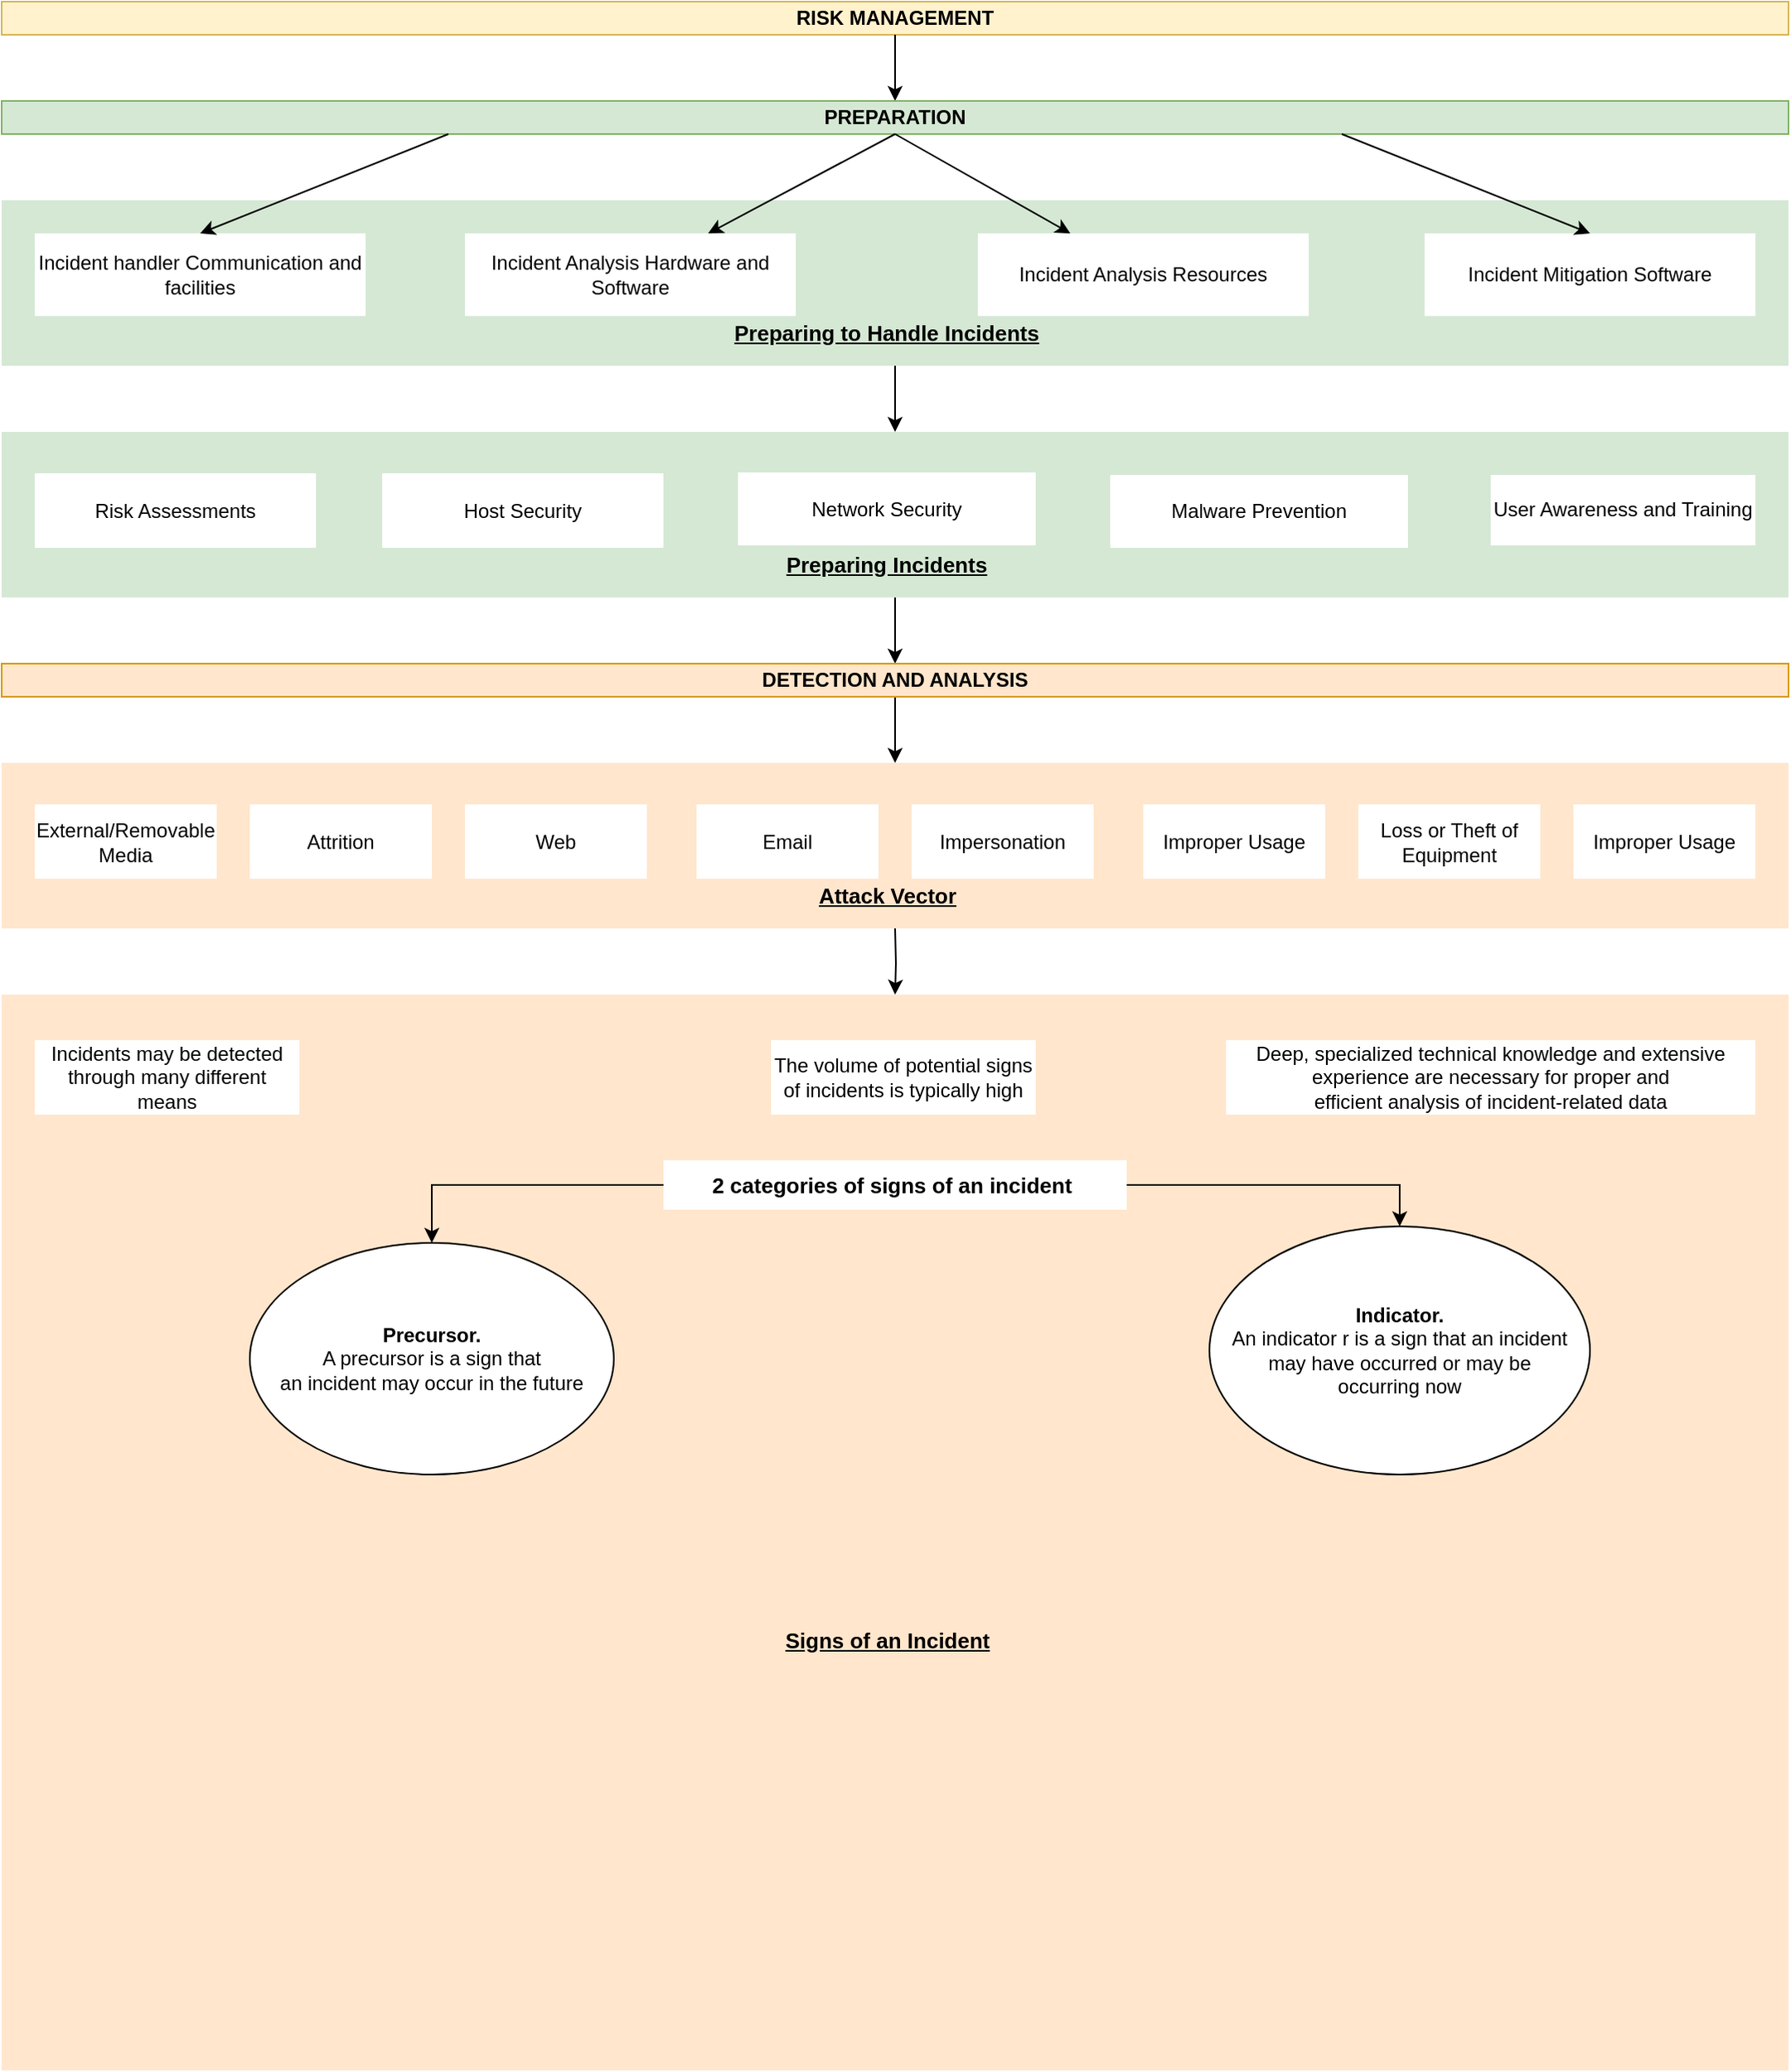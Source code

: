 <mxfile version="15.2.7" type="github" pages="2">
  <diagram id="2HpPP-bICAGdmHpTmiFh" name="Page-1">
    <mxGraphModel dx="1185" dy="635" grid="1" gridSize="10" guides="1" tooltips="1" connect="1" arrows="1" fold="1" page="1" pageScale="1" pageWidth="1169" pageHeight="827" math="0" shadow="0">
      <root>
        <mxCell id="0" />
        <mxCell id="1" parent="0" />
        <mxCell id="R-Eaw4uN9UbWOstKoqbW-2" value="&lt;b&gt;RISK MANAGEMENT&lt;/b&gt;" style="text;html=1;align=center;verticalAlign=middle;whiteSpace=wrap;rounded=0;fillColor=#fff2cc;strokeColor=#d6b656;" parent="1" vertex="1">
          <mxGeometry x="40" y="40" width="1080" height="20" as="geometry" />
        </mxCell>
        <mxCell id="R-Eaw4uN9UbWOstKoqbW-4" value="" style="endArrow=classic;html=1;exitX=0.5;exitY=1;exitDx=0;exitDy=0;entryX=0.5;entryY=0;entryDx=0;entryDy=0;" parent="1" source="R-Eaw4uN9UbWOstKoqbW-2" target="R-Eaw4uN9UbWOstKoqbW-5" edge="1">
          <mxGeometry width="50" height="50" relative="1" as="geometry">
            <mxPoint x="320" y="80" as="sourcePoint" />
            <mxPoint x="320" y="100" as="targetPoint" />
          </mxGeometry>
        </mxCell>
        <mxCell id="R-Eaw4uN9UbWOstKoqbW-5" value="&lt;b&gt;&lt;font style=&quot;font-size: 12px&quot;&gt;PREPARATION&lt;/font&gt;&lt;/b&gt;" style="text;html=1;align=center;verticalAlign=middle;whiteSpace=wrap;rounded=0;fillColor=#d5e8d4;strokeColor=#82b366;" parent="1" vertex="1">
          <mxGeometry x="40" y="100" width="1080" height="20" as="geometry" />
        </mxCell>
        <mxCell id="iwnnFERjuLGPFcT2uMJZ-8" value="" style="rounded=0;whiteSpace=wrap;html=1;strokeColor=none;fillColor=#d5e8d4;" parent="1" vertex="1">
          <mxGeometry x="40" y="160" width="1080" height="100" as="geometry" />
        </mxCell>
        <mxCell id="R-Eaw4uN9UbWOstKoqbW-8" value="Incident handler Communication and facilities" style="text;html=1;align=center;verticalAlign=middle;whiteSpace=wrap;rounded=0;fillColor=default;strokeColor=none;" parent="1" vertex="1">
          <mxGeometry x="60" y="180" width="200" height="50" as="geometry" />
        </mxCell>
        <mxCell id="R-Eaw4uN9UbWOstKoqbW-11" value="Incident Analysis Hardware and Software" style="text;html=1;align=center;verticalAlign=middle;whiteSpace=wrap;rounded=0;fillColor=default;strokeColor=none;" parent="1" vertex="1">
          <mxGeometry x="320" y="180" width="200" height="50" as="geometry" />
        </mxCell>
        <mxCell id="R-Eaw4uN9UbWOstKoqbW-12" value="Incident Analysis Resources" style="text;html=1;align=center;verticalAlign=middle;whiteSpace=wrap;rounded=0;fillColor=default;strokeColor=none;" parent="1" vertex="1">
          <mxGeometry x="630" y="180" width="200" height="50" as="geometry" />
        </mxCell>
        <mxCell id="R-Eaw4uN9UbWOstKoqbW-13" value="Incident Mitigation Software" style="text;html=1;align=center;verticalAlign=middle;whiteSpace=wrap;rounded=0;fillColor=default;strokeColor=none;" parent="1" vertex="1">
          <mxGeometry x="900" y="180" width="200" height="50" as="geometry" />
        </mxCell>
        <mxCell id="iwnnFERjuLGPFcT2uMJZ-1" value="" style="endArrow=classic;html=1;entryX=0.5;entryY=0;entryDx=0;entryDy=0;exitX=0.25;exitY=1;exitDx=0;exitDy=0;" parent="1" source="R-Eaw4uN9UbWOstKoqbW-5" target="R-Eaw4uN9UbWOstKoqbW-8" edge="1">
          <mxGeometry width="50" height="50" relative="1" as="geometry">
            <mxPoint x="110" y="122" as="sourcePoint" />
            <mxPoint x="210" y="130" as="targetPoint" />
          </mxGeometry>
        </mxCell>
        <mxCell id="iwnnFERjuLGPFcT2uMJZ-2" value="" style="endArrow=classic;html=1;exitX=0.5;exitY=1;exitDx=0;exitDy=0;" parent="1" source="R-Eaw4uN9UbWOstKoqbW-5" target="R-Eaw4uN9UbWOstKoqbW-11" edge="1">
          <mxGeometry width="50" height="50" relative="1" as="geometry">
            <mxPoint x="379.58" y="120" as="sourcePoint" />
            <mxPoint x="380" y="178" as="targetPoint" />
          </mxGeometry>
        </mxCell>
        <mxCell id="iwnnFERjuLGPFcT2uMJZ-3" value="" style="endArrow=classic;html=1;exitX=0.5;exitY=1;exitDx=0;exitDy=0;" parent="1" source="R-Eaw4uN9UbWOstKoqbW-5" target="R-Eaw4uN9UbWOstKoqbW-12" edge="1">
          <mxGeometry width="50" height="50" relative="1" as="geometry">
            <mxPoint x="580" y="140" as="sourcePoint" />
            <mxPoint x="730" y="178" as="targetPoint" />
          </mxGeometry>
        </mxCell>
        <mxCell id="iwnnFERjuLGPFcT2uMJZ-4" value="" style="endArrow=classic;html=1;exitX=0.75;exitY=1;exitDx=0;exitDy=0;entryX=0.5;entryY=0;entryDx=0;entryDy=0;" parent="1" source="R-Eaw4uN9UbWOstKoqbW-5" target="R-Eaw4uN9UbWOstKoqbW-13" edge="1">
          <mxGeometry width="50" height="50" relative="1" as="geometry">
            <mxPoint x="1049.58" y="122" as="sourcePoint" />
            <mxPoint x="1049.58" y="180" as="targetPoint" />
          </mxGeometry>
        </mxCell>
        <mxCell id="iwnnFERjuLGPFcT2uMJZ-9" value="&lt;b&gt;&lt;font style=&quot;font-size: 13px&quot;&gt;&lt;u&gt;Preparing to Handle Incidents&lt;/u&gt;&lt;/font&gt;&lt;br&gt;&lt;/b&gt;" style="text;html=1;strokeColor=none;fillColor=none;align=center;verticalAlign=middle;whiteSpace=wrap;rounded=0;" parent="1" vertex="1">
          <mxGeometry x="460" y="230" width="230" height="20" as="geometry" />
        </mxCell>
        <mxCell id="hXuzACPKQtS0b_j040UV-15" style="edgeStyle=orthogonalEdgeStyle;rounded=0;orthogonalLoop=1;jettySize=auto;html=1;" edge="1" parent="1" source="hXuzACPKQtS0b_j040UV-2" target="hXuzACPKQtS0b_j040UV-13">
          <mxGeometry relative="1" as="geometry" />
        </mxCell>
        <mxCell id="hXuzACPKQtS0b_j040UV-2" value="" style="rounded=0;whiteSpace=wrap;html=1;strokeColor=none;fillColor=#d5e8d4;" vertex="1" parent="1">
          <mxGeometry x="40" y="300" width="1080" height="100" as="geometry" />
        </mxCell>
        <mxCell id="hXuzACPKQtS0b_j040UV-3" value="" style="endArrow=classic;html=1;entryX=0.5;entryY=0;entryDx=0;entryDy=0;exitX=0.5;exitY=1;exitDx=0;exitDy=0;" edge="1" parent="1" source="iwnnFERjuLGPFcT2uMJZ-8" target="hXuzACPKQtS0b_j040UV-2">
          <mxGeometry width="50" height="50" relative="1" as="geometry">
            <mxPoint x="590" y="270" as="sourcePoint" />
            <mxPoint x="570" y="320" as="targetPoint" />
          </mxGeometry>
        </mxCell>
        <mxCell id="hXuzACPKQtS0b_j040UV-8" value="Risk Assessments" style="text;html=1;align=center;verticalAlign=middle;whiteSpace=wrap;rounded=0;fillColor=default;strokeColor=none;" vertex="1" parent="1">
          <mxGeometry x="60" y="325" width="170" height="45" as="geometry" />
        </mxCell>
        <mxCell id="hXuzACPKQtS0b_j040UV-9" value="Host Security" style="text;html=1;align=center;verticalAlign=middle;whiteSpace=wrap;rounded=0;fillColor=default;strokeColor=none;" vertex="1" parent="1">
          <mxGeometry x="270" y="325" width="170" height="45" as="geometry" />
        </mxCell>
        <mxCell id="hXuzACPKQtS0b_j040UV-10" value="Network Security" style="text;html=1;align=center;verticalAlign=middle;whiteSpace=wrap;rounded=0;fillColor=default;strokeColor=none;" vertex="1" parent="1">
          <mxGeometry x="485" y="324.5" width="180" height="44" as="geometry" />
        </mxCell>
        <mxCell id="hXuzACPKQtS0b_j040UV-11" value="Malware Prevention" style="text;html=1;align=center;verticalAlign=middle;whiteSpace=wrap;rounded=0;fillColor=default;strokeColor=none;" vertex="1" parent="1">
          <mxGeometry x="710" y="326" width="180" height="44" as="geometry" />
        </mxCell>
        <mxCell id="hXuzACPKQtS0b_j040UV-12" value="User Awareness and Training" style="text;html=1;align=center;verticalAlign=middle;whiteSpace=wrap;rounded=0;fillColor=default;strokeColor=none;" vertex="1" parent="1">
          <mxGeometry x="940" y="326" width="160" height="42.5" as="geometry" />
        </mxCell>
        <mxCell id="hXuzACPKQtS0b_j040UV-16" value="" style="edgeStyle=orthogonalEdgeStyle;rounded=0;orthogonalLoop=1;jettySize=auto;html=1;" edge="1" parent="1" source="hXuzACPKQtS0b_j040UV-13" target="hXuzACPKQtS0b_j040UV-14">
          <mxGeometry relative="1" as="geometry" />
        </mxCell>
        <mxCell id="hXuzACPKQtS0b_j040UV-13" value="&lt;b&gt;&lt;font style=&quot;font-size: 12px&quot;&gt;DETECTION AND ANALYSIS&lt;/font&gt;&lt;/b&gt;" style="text;html=1;align=center;verticalAlign=middle;whiteSpace=wrap;rounded=0;fillColor=#ffe6cc;strokeColor=#d79b00;" vertex="1" parent="1">
          <mxGeometry x="40" y="440" width="1080" height="20" as="geometry" />
        </mxCell>
        <mxCell id="hXuzACPKQtS0b_j040UV-17" value="&lt;b&gt;&lt;font style=&quot;font-size: 13px&quot;&gt;&lt;u&gt;Preparing Incidents&lt;/u&gt;&lt;/font&gt;&lt;br&gt;&lt;/b&gt;" style="text;html=1;strokeColor=none;fillColor=none;align=center;verticalAlign=middle;whiteSpace=wrap;rounded=0;" vertex="1" parent="1">
          <mxGeometry x="460" y="370" width="230" height="20" as="geometry" />
        </mxCell>
        <mxCell id="hXuzACPKQtS0b_j040UV-14" value="" style="rounded=0;whiteSpace=wrap;html=1;strokeColor=none;fillColor=#ffe6cc;" vertex="1" parent="1">
          <mxGeometry x="40" y="500" width="1080" height="100" as="geometry" />
        </mxCell>
        <mxCell id="hXuzACPKQtS0b_j040UV-18" value="&lt;b&gt;&lt;u&gt;&lt;font style=&quot;font-size: 13px&quot;&gt;Attack Vector&lt;/font&gt;&lt;/u&gt;&lt;/b&gt;" style="text;html=1;strokeColor=none;fillColor=none;align=center;verticalAlign=middle;whiteSpace=wrap;rounded=0;" vertex="1" parent="1">
          <mxGeometry x="522.5" y="570" width="105" height="20" as="geometry" />
        </mxCell>
        <mxCell id="hXuzACPKQtS0b_j040UV-19" value="External/Removable Media" style="text;html=1;align=center;verticalAlign=middle;whiteSpace=wrap;rounded=0;fillColor=default;strokeColor=none;" vertex="1" parent="1">
          <mxGeometry x="60" y="525" width="110" height="45" as="geometry" />
        </mxCell>
        <mxCell id="hXuzACPKQtS0b_j040UV-20" value="Attrition" style="text;html=1;align=center;verticalAlign=middle;whiteSpace=wrap;rounded=0;fillColor=default;strokeColor=none;" vertex="1" parent="1">
          <mxGeometry x="190" y="525" width="110" height="45" as="geometry" />
        </mxCell>
        <mxCell id="hXuzACPKQtS0b_j040UV-21" value="Web" style="text;html=1;align=center;verticalAlign=middle;whiteSpace=wrap;rounded=0;fillColor=default;strokeColor=none;" vertex="1" parent="1">
          <mxGeometry x="320" y="525" width="110" height="45" as="geometry" />
        </mxCell>
        <mxCell id="hXuzACPKQtS0b_j040UV-22" value="Email" style="text;html=1;align=center;verticalAlign=middle;whiteSpace=wrap;rounded=0;fillColor=default;strokeColor=none;" vertex="1" parent="1">
          <mxGeometry x="460" y="525" width="110" height="45" as="geometry" />
        </mxCell>
        <mxCell id="hXuzACPKQtS0b_j040UV-23" value="Impersonation" style="text;html=1;align=center;verticalAlign=middle;whiteSpace=wrap;rounded=0;fillColor=default;strokeColor=none;" vertex="1" parent="1">
          <mxGeometry x="590" y="525" width="110" height="45" as="geometry" />
        </mxCell>
        <mxCell id="hXuzACPKQtS0b_j040UV-24" value="Improper Usage" style="text;html=1;align=center;verticalAlign=middle;whiteSpace=wrap;rounded=0;fillColor=default;strokeColor=none;" vertex="1" parent="1">
          <mxGeometry x="730" y="525" width="110" height="45" as="geometry" />
        </mxCell>
        <mxCell id="hXuzACPKQtS0b_j040UV-25" value="Loss or Theft of Equipment" style="text;html=1;align=center;verticalAlign=middle;whiteSpace=wrap;rounded=0;fillColor=default;strokeColor=none;" vertex="1" parent="1">
          <mxGeometry x="860" y="525" width="110" height="45" as="geometry" />
        </mxCell>
        <mxCell id="hXuzACPKQtS0b_j040UV-26" value="Improper Usage" style="text;html=1;align=center;verticalAlign=middle;whiteSpace=wrap;rounded=0;fillColor=default;strokeColor=none;" vertex="1" parent="1">
          <mxGeometry x="990" y="525" width="110" height="45" as="geometry" />
        </mxCell>
        <mxCell id="hXuzACPKQtS0b_j040UV-27" value="" style="rounded=0;whiteSpace=wrap;html=1;strokeColor=none;fillColor=#ffe6cc;" vertex="1" parent="1">
          <mxGeometry x="40" y="640" width="1080" height="650" as="geometry" />
        </mxCell>
        <mxCell id="hXuzACPKQtS0b_j040UV-29" style="edgeStyle=orthogonalEdgeStyle;rounded=0;orthogonalLoop=1;jettySize=auto;html=1;entryX=0.5;entryY=0;entryDx=0;entryDy=0;" edge="1" parent="1" target="hXuzACPKQtS0b_j040UV-27">
          <mxGeometry relative="1" as="geometry">
            <mxPoint x="580" y="600" as="sourcePoint" />
            <mxPoint x="590" y="450" as="targetPoint" />
          </mxGeometry>
        </mxCell>
        <mxCell id="hXuzACPKQtS0b_j040UV-30" value="&lt;b&gt;&lt;u&gt;&lt;font style=&quot;font-size: 13px&quot;&gt;Signs of an Incident&lt;/font&gt;&lt;/u&gt;&lt;/b&gt;" style="text;html=1;strokeColor=none;fillColor=none;align=center;verticalAlign=middle;whiteSpace=wrap;rounded=0;" vertex="1" parent="1">
          <mxGeometry x="493.75" y="1020" width="162.5" height="20" as="geometry" />
        </mxCell>
        <mxCell id="hXuzACPKQtS0b_j040UV-31" value="Incidents may be detected through many different means" style="text;html=1;align=center;verticalAlign=middle;whiteSpace=wrap;rounded=0;fillColor=default;strokeColor=none;" vertex="1" parent="1">
          <mxGeometry x="60" y="667.5" width="160" height="45" as="geometry" />
        </mxCell>
        <mxCell id="hXuzACPKQtS0b_j040UV-32" value="The volume of potential signs of incidents is typically high" style="text;html=1;align=center;verticalAlign=middle;whiteSpace=wrap;rounded=0;fillColor=default;strokeColor=none;" vertex="1" parent="1">
          <mxGeometry x="505" y="667.5" width="160" height="45" as="geometry" />
        </mxCell>
        <mxCell id="hXuzACPKQtS0b_j040UV-33" value="Deep, specialized technical knowledge and extensive experience are necessary for proper and&lt;br/&gt;efficient analysis of incident-related data" style="text;html=1;align=center;verticalAlign=middle;whiteSpace=wrap;rounded=0;fillColor=default;strokeColor=none;" vertex="1" parent="1">
          <mxGeometry x="780" y="667.5" width="320" height="45" as="geometry" />
        </mxCell>
        <mxCell id="hXuzACPKQtS0b_j040UV-34" value="&lt;b&gt;Precursor. &lt;br&gt;&lt;/b&gt;A precursor is a sign that&lt;br&gt;an incident may occur in the future" style="ellipse;whiteSpace=wrap;html=1;" vertex="1" parent="1">
          <mxGeometry x="190" y="790" width="220" height="140" as="geometry" />
        </mxCell>
        <mxCell id="hXuzACPKQtS0b_j040UV-35" value="&lt;b&gt;Indicator.&lt;/b&gt; &lt;br&gt;An indicator&amp;nbsp;r is a sign that an incident may have occurred or may be&lt;br&gt;occurring now" style="ellipse;whiteSpace=wrap;html=1;" vertex="1" parent="1">
          <mxGeometry x="770" y="780" width="230" height="150" as="geometry" />
        </mxCell>
        <mxCell id="hXuzACPKQtS0b_j040UV-38" style="edgeStyle=orthogonalEdgeStyle;rounded=0;orthogonalLoop=1;jettySize=auto;html=1;" edge="1" parent="1" source="hXuzACPKQtS0b_j040UV-37" target="hXuzACPKQtS0b_j040UV-34">
          <mxGeometry relative="1" as="geometry" />
        </mxCell>
        <mxCell id="hXuzACPKQtS0b_j040UV-39" style="edgeStyle=orthogonalEdgeStyle;rounded=0;orthogonalLoop=1;jettySize=auto;html=1;entryX=0.5;entryY=0;entryDx=0;entryDy=0;" edge="1" parent="1" source="hXuzACPKQtS0b_j040UV-37" target="hXuzACPKQtS0b_j040UV-35">
          <mxGeometry relative="1" as="geometry" />
        </mxCell>
        <mxCell id="hXuzACPKQtS0b_j040UV-37" value="&lt;b&gt;&lt;font style=&quot;font-size: 13px&quot;&gt;2 categories of signs of an incident&amp;nbsp;&lt;/font&gt;&lt;/b&gt;" style="text;html=1;strokeColor=none;fillColor=default;align=center;verticalAlign=middle;whiteSpace=wrap;rounded=0;" vertex="1" parent="1">
          <mxGeometry x="440" y="740" width="280" height="30" as="geometry" />
        </mxCell>
      </root>
    </mxGraphModel>
  </diagram>
  <diagram id="h2QpLRTnuL7eqwxKNE09" name="Page-2">
    <mxGraphModel dx="1422" dy="705" grid="1" gridSize="10" guides="1" tooltips="1" connect="1" arrows="1" fold="1" page="1" pageScale="1" pageWidth="1169" pageHeight="827" math="0" shadow="0">
      <root>
        <mxCell id="JOSpV3ROqNeyWr1z_Bff-0" />
        <mxCell id="JOSpV3ROqNeyWr1z_Bff-1" parent="JOSpV3ROqNeyWr1z_Bff-0" />
      </root>
    </mxGraphModel>
  </diagram>
</mxfile>

